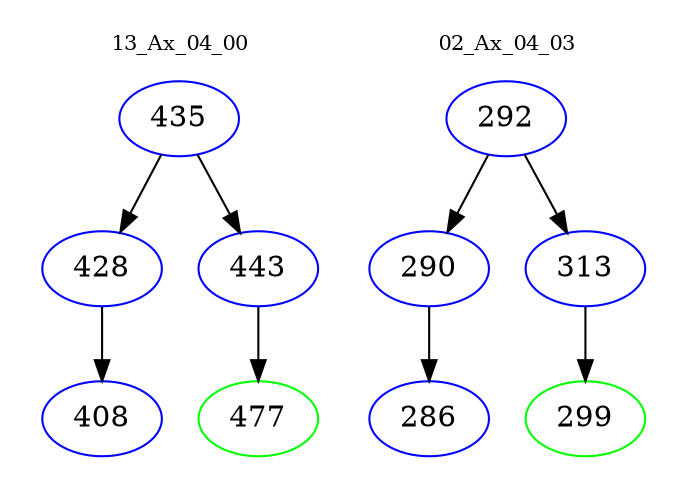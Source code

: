 digraph{
subgraph cluster_0 {
color = white
label = "13_Ax_04_00";
fontsize=10;
T0_435 [label="435", color="blue"]
T0_435 -> T0_428 [color="black"]
T0_428 [label="428", color="blue"]
T0_428 -> T0_408 [color="black"]
T0_408 [label="408", color="blue"]
T0_435 -> T0_443 [color="black"]
T0_443 [label="443", color="blue"]
T0_443 -> T0_477 [color="black"]
T0_477 [label="477", color="green"]
}
subgraph cluster_1 {
color = white
label = "02_Ax_04_03";
fontsize=10;
T1_292 [label="292", color="blue"]
T1_292 -> T1_290 [color="black"]
T1_290 [label="290", color="blue"]
T1_290 -> T1_286 [color="black"]
T1_286 [label="286", color="blue"]
T1_292 -> T1_313 [color="black"]
T1_313 [label="313", color="blue"]
T1_313 -> T1_299 [color="black"]
T1_299 [label="299", color="green"]
}
}
